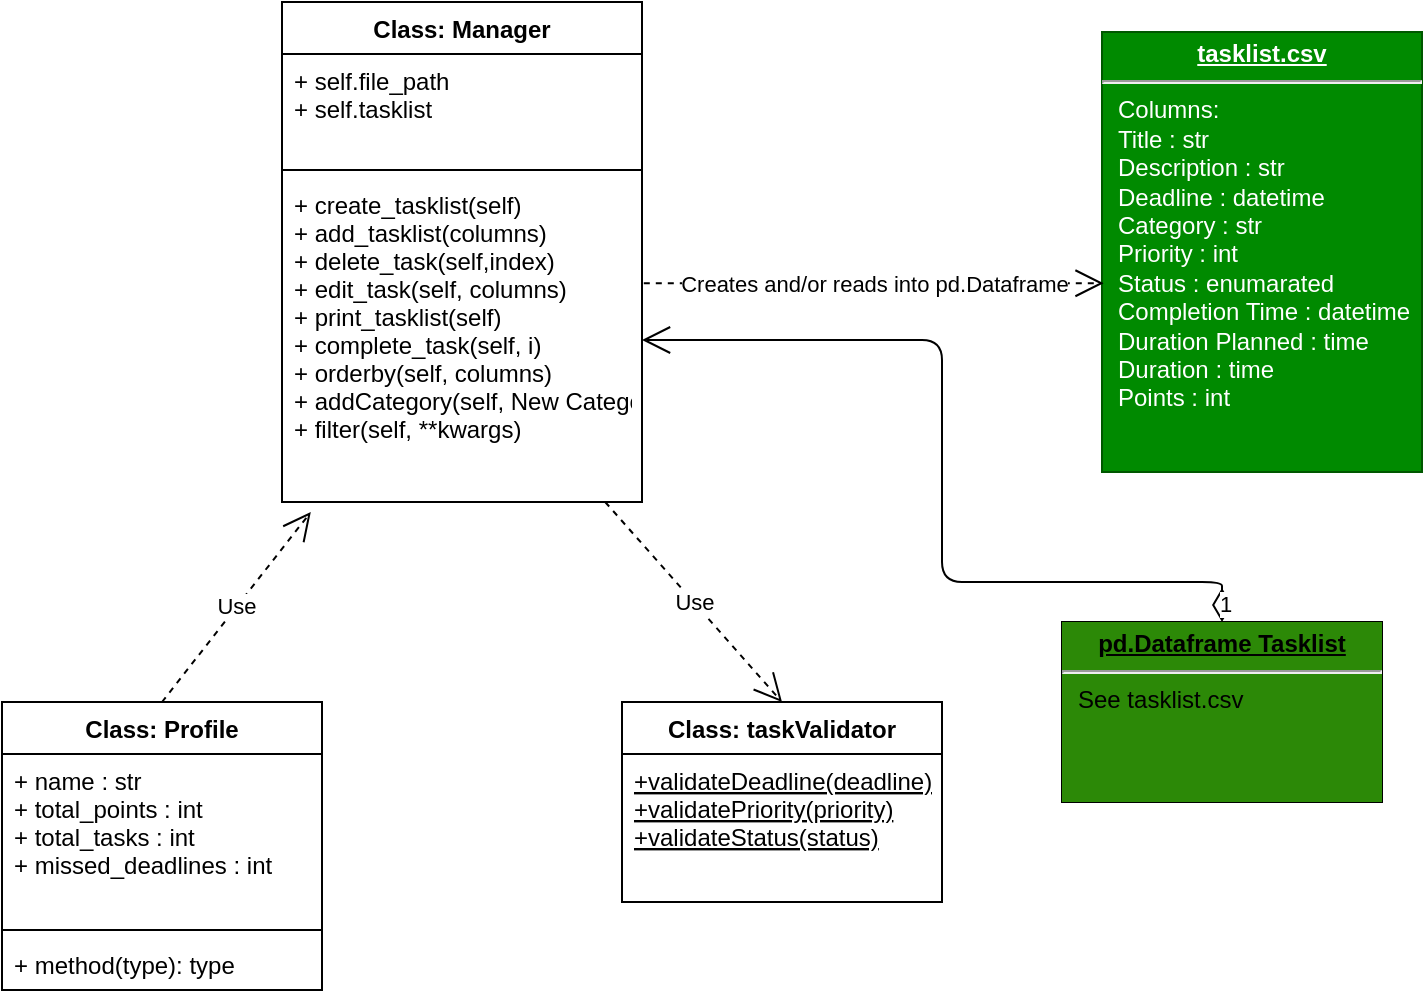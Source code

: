 <mxfile>
    <diagram id="0DxNVRoube6PMnfSvanv" name="Page-1">
        <mxGraphModel dx="622" dy="812" grid="1" gridSize="10" guides="1" tooltips="1" connect="1" arrows="1" fold="1" page="1" pageScale="1" pageWidth="850" pageHeight="1100" background="none" math="0" shadow="0">
            <root>
                <mxCell id="0"/>
                <mxCell id="1" parent="0"/>
                <mxCell id="6" value="Class: Manager" style="swimlane;fontStyle=1;align=center;verticalAlign=top;childLayout=stackLayout;horizontal=1;startSize=26;horizontalStack=0;resizeParent=1;resizeParentMax=0;resizeLast=0;collapsible=1;marginBottom=0;" vertex="1" parent="1">
                    <mxGeometry x="240" y="90" width="180" height="250" as="geometry"/>
                </mxCell>
                <mxCell id="7" value="+ self.file_path&#10;+ self.tasklist" style="text;strokeColor=none;fillColor=none;align=left;verticalAlign=top;spacingLeft=4;spacingRight=4;overflow=hidden;rotatable=0;points=[[0,0.5],[1,0.5]];portConstraint=eastwest;" vertex="1" parent="6">
                    <mxGeometry y="26" width="180" height="54" as="geometry"/>
                </mxCell>
                <mxCell id="8" value="" style="line;strokeWidth=1;fillColor=none;align=left;verticalAlign=middle;spacingTop=-1;spacingLeft=3;spacingRight=3;rotatable=0;labelPosition=right;points=[];portConstraint=eastwest;strokeColor=inherit;" vertex="1" parent="6">
                    <mxGeometry y="80" width="180" height="8" as="geometry"/>
                </mxCell>
                <mxCell id="9" value="+ create_tasklist(self)&#10;+ add_tasklist(columns)&#10;+ delete_task(self,index)&#10;+ edit_task(self, columns)&#10;+ print_tasklist(self)&#10;+ complete_task(self, i)&#10;+ orderby(self, columns)&#10;+ addCategory(self, New Category)&#10;+ filter(self, **kwargs)" style="text;align=left;verticalAlign=top;spacingLeft=4;spacingRight=4;overflow=hidden;rotatable=0;points=[[0,0.5],[1,0.5]];portConstraint=eastwest;" vertex="1" parent="6">
                    <mxGeometry y="88" width="180" height="162" as="geometry"/>
                </mxCell>
                <mxCell id="10" value="&lt;p style=&quot;margin:0px;margin-top:4px;text-align:center;text-decoration:underline;&quot;&gt;&lt;b&gt;tasklist.csv&lt;/b&gt;&lt;/p&gt;&lt;hr&gt;&lt;p style=&quot;margin:0px;margin-left:8px;&quot;&gt;Columns:&lt;/p&gt;&lt;p style=&quot;margin:0px;margin-left:8px;&quot;&gt;Title : str&lt;/p&gt;&lt;p style=&quot;margin:0px;margin-left:8px;&quot;&gt;Description : str&lt;/p&gt;&lt;p style=&quot;margin:0px;margin-left:8px;&quot;&gt;Deadline : datetime&lt;/p&gt;&lt;p style=&quot;margin:0px;margin-left:8px;&quot;&gt;Category : str&lt;/p&gt;&lt;p style=&quot;margin:0px;margin-left:8px;&quot;&gt;Priority : int&lt;/p&gt;&lt;p style=&quot;margin:0px;margin-left:8px;&quot;&gt;Status : enumarated&lt;/p&gt;&lt;p style=&quot;margin:0px;margin-left:8px;&quot;&gt;Completion Time : datetime&lt;/p&gt;&lt;p style=&quot;margin:0px;margin-left:8px;&quot;&gt;Duration Planned : time&lt;/p&gt;&lt;p style=&quot;margin:0px;margin-left:8px;&quot;&gt;Duration : time&lt;/p&gt;&lt;p style=&quot;margin:0px;margin-left:8px;&quot;&gt;Points : int&lt;/p&gt;" style="verticalAlign=top;align=left;overflow=fill;fontSize=12;fontFamily=Helvetica;html=1;fillColor=#008a00;fontColor=#ffffff;strokeColor=#005700;" vertex="1" parent="1">
                    <mxGeometry x="650" y="105" width="160" height="220" as="geometry"/>
                </mxCell>
                <mxCell id="12" value="Creates and/or reads into pd.Dataframe" style="endArrow=open;endSize=12;dashed=1;html=1;fontFamily=Helvetica;exitX=1.005;exitY=0.325;exitDx=0;exitDy=0;exitPerimeter=0;entryX=0.005;entryY=0.571;entryDx=0;entryDy=0;entryPerimeter=0;" edge="1" parent="1" source="9" target="10">
                    <mxGeometry width="160" relative="1" as="geometry">
                        <mxPoint x="410" y="230" as="sourcePoint"/>
                        <mxPoint x="570" y="230" as="targetPoint"/>
                    </mxGeometry>
                </mxCell>
                <mxCell id="13" value="&lt;p style=&quot;margin:0px;margin-top:4px;text-align:center;text-decoration:underline;&quot;&gt;&lt;b&gt;pd.Dataframe Tasklist&lt;/b&gt;&lt;/p&gt;&lt;hr&gt;&lt;p style=&quot;margin:0px;margin-left:8px;&quot;&gt;See tasklist.csv&lt;/p&gt;" style="verticalAlign=top;align=left;overflow=fill;fontSize=12;fontFamily=Helvetica;html=1;labelBackgroundColor=#2c8907;" vertex="1" parent="1">
                    <mxGeometry x="630" y="400" width="160" height="90" as="geometry"/>
                </mxCell>
                <mxCell id="15" value="1" style="endArrow=open;html=1;endSize=12;startArrow=diamondThin;startSize=14;startFill=0;edgeStyle=orthogonalEdgeStyle;align=left;verticalAlign=bottom;fontFamily=Helvetica;exitX=0.5;exitY=0;exitDx=0;exitDy=0;entryX=1;entryY=0.5;entryDx=0;entryDy=0;" edge="1" parent="1" source="13" target="9">
                    <mxGeometry x="-1" y="3" relative="1" as="geometry">
                        <mxPoint x="170" y="380" as="sourcePoint"/>
                        <mxPoint x="340" y="380" as="targetPoint"/>
                        <Array as="points">
                            <mxPoint x="710" y="380"/>
                            <mxPoint x="570" y="380"/>
                            <mxPoint x="570" y="259"/>
                        </Array>
                    </mxGeometry>
                </mxCell>
                <mxCell id="16" value="Class: taskValidator" style="swimlane;fontStyle=1;align=center;verticalAlign=top;childLayout=stackLayout;horizontal=1;startSize=26;horizontalStack=0;resizeParent=1;resizeParentMax=0;resizeLast=0;collapsible=1;marginBottom=0;labelBackgroundColor=none;fontFamily=Helvetica;" vertex="1" parent="1">
                    <mxGeometry x="410" y="440" width="160" height="100" as="geometry"/>
                </mxCell>
                <mxCell id="19" value="+validateDeadline(deadline)&#10;+validatePriority(priority)&#10;+validateStatus(status)" style="text;strokeColor=none;fillColor=none;align=left;verticalAlign=top;spacingLeft=4;spacingRight=4;overflow=hidden;rotatable=0;points=[[0,0.5],[1,0.5]];portConstraint=eastwest;labelBackgroundColor=none;fontFamily=Helvetica;fontStyle=4" vertex="1" parent="16">
                    <mxGeometry y="26" width="160" height="74" as="geometry"/>
                </mxCell>
                <mxCell id="20" value="Use" style="endArrow=open;endSize=12;dashed=1;html=1;fontFamily=Helvetica;entryX=0.5;entryY=0;entryDx=0;entryDy=0;" edge="1" parent="1" source="9" target="16">
                    <mxGeometry width="160" relative="1" as="geometry">
                        <mxPoint x="220" y="430" as="sourcePoint"/>
                        <mxPoint x="340" y="400" as="targetPoint"/>
                    </mxGeometry>
                </mxCell>
                <mxCell id="21" value="Class: Profile" style="swimlane;fontStyle=1;align=center;verticalAlign=top;childLayout=stackLayout;horizontal=1;startSize=26;horizontalStack=0;resizeParent=1;resizeParentMax=0;resizeLast=0;collapsible=1;marginBottom=0;labelBackgroundColor=none;fontFamily=Helvetica;" vertex="1" parent="1">
                    <mxGeometry x="100" y="440" width="160" height="144" as="geometry"/>
                </mxCell>
                <mxCell id="22" value="+ name : str&#10;+ total_points : int&#10;+ total_tasks : int&#10;+ missed_deadlines : int" style="text;strokeColor=none;fillColor=none;align=left;verticalAlign=top;spacingLeft=4;spacingRight=4;overflow=hidden;rotatable=0;points=[[0,0.5],[1,0.5]];portConstraint=eastwest;labelBackgroundColor=none;fontFamily=Helvetica;" vertex="1" parent="21">
                    <mxGeometry y="26" width="160" height="84" as="geometry"/>
                </mxCell>
                <mxCell id="23" value="" style="line;strokeWidth=1;fillColor=none;align=left;verticalAlign=middle;spacingTop=-1;spacingLeft=3;spacingRight=3;rotatable=0;labelPosition=right;points=[];portConstraint=eastwest;strokeColor=inherit;labelBackgroundColor=none;fontFamily=Helvetica;" vertex="1" parent="21">
                    <mxGeometry y="110" width="160" height="8" as="geometry"/>
                </mxCell>
                <mxCell id="24" value="+ method(type): type" style="text;strokeColor=none;fillColor=none;align=left;verticalAlign=top;spacingLeft=4;spacingRight=4;overflow=hidden;rotatable=0;points=[[0,0.5],[1,0.5]];portConstraint=eastwest;labelBackgroundColor=none;fontFamily=Helvetica;" vertex="1" parent="21">
                    <mxGeometry y="118" width="160" height="26" as="geometry"/>
                </mxCell>
                <mxCell id="26" value="Use" style="endArrow=open;endSize=12;dashed=1;html=1;fontFamily=Helvetica;entryX=0.08;entryY=1.031;entryDx=0;entryDy=0;exitX=0.5;exitY=0;exitDx=0;exitDy=0;entryPerimeter=0;" edge="1" parent="1" source="21" target="9">
                    <mxGeometry width="160" relative="1" as="geometry">
                        <mxPoint x="190" y="350" as="sourcePoint"/>
                        <mxPoint x="274.211" y="440.0" as="targetPoint"/>
                    </mxGeometry>
                </mxCell>
            </root>
        </mxGraphModel>
    </diagram>
</mxfile>